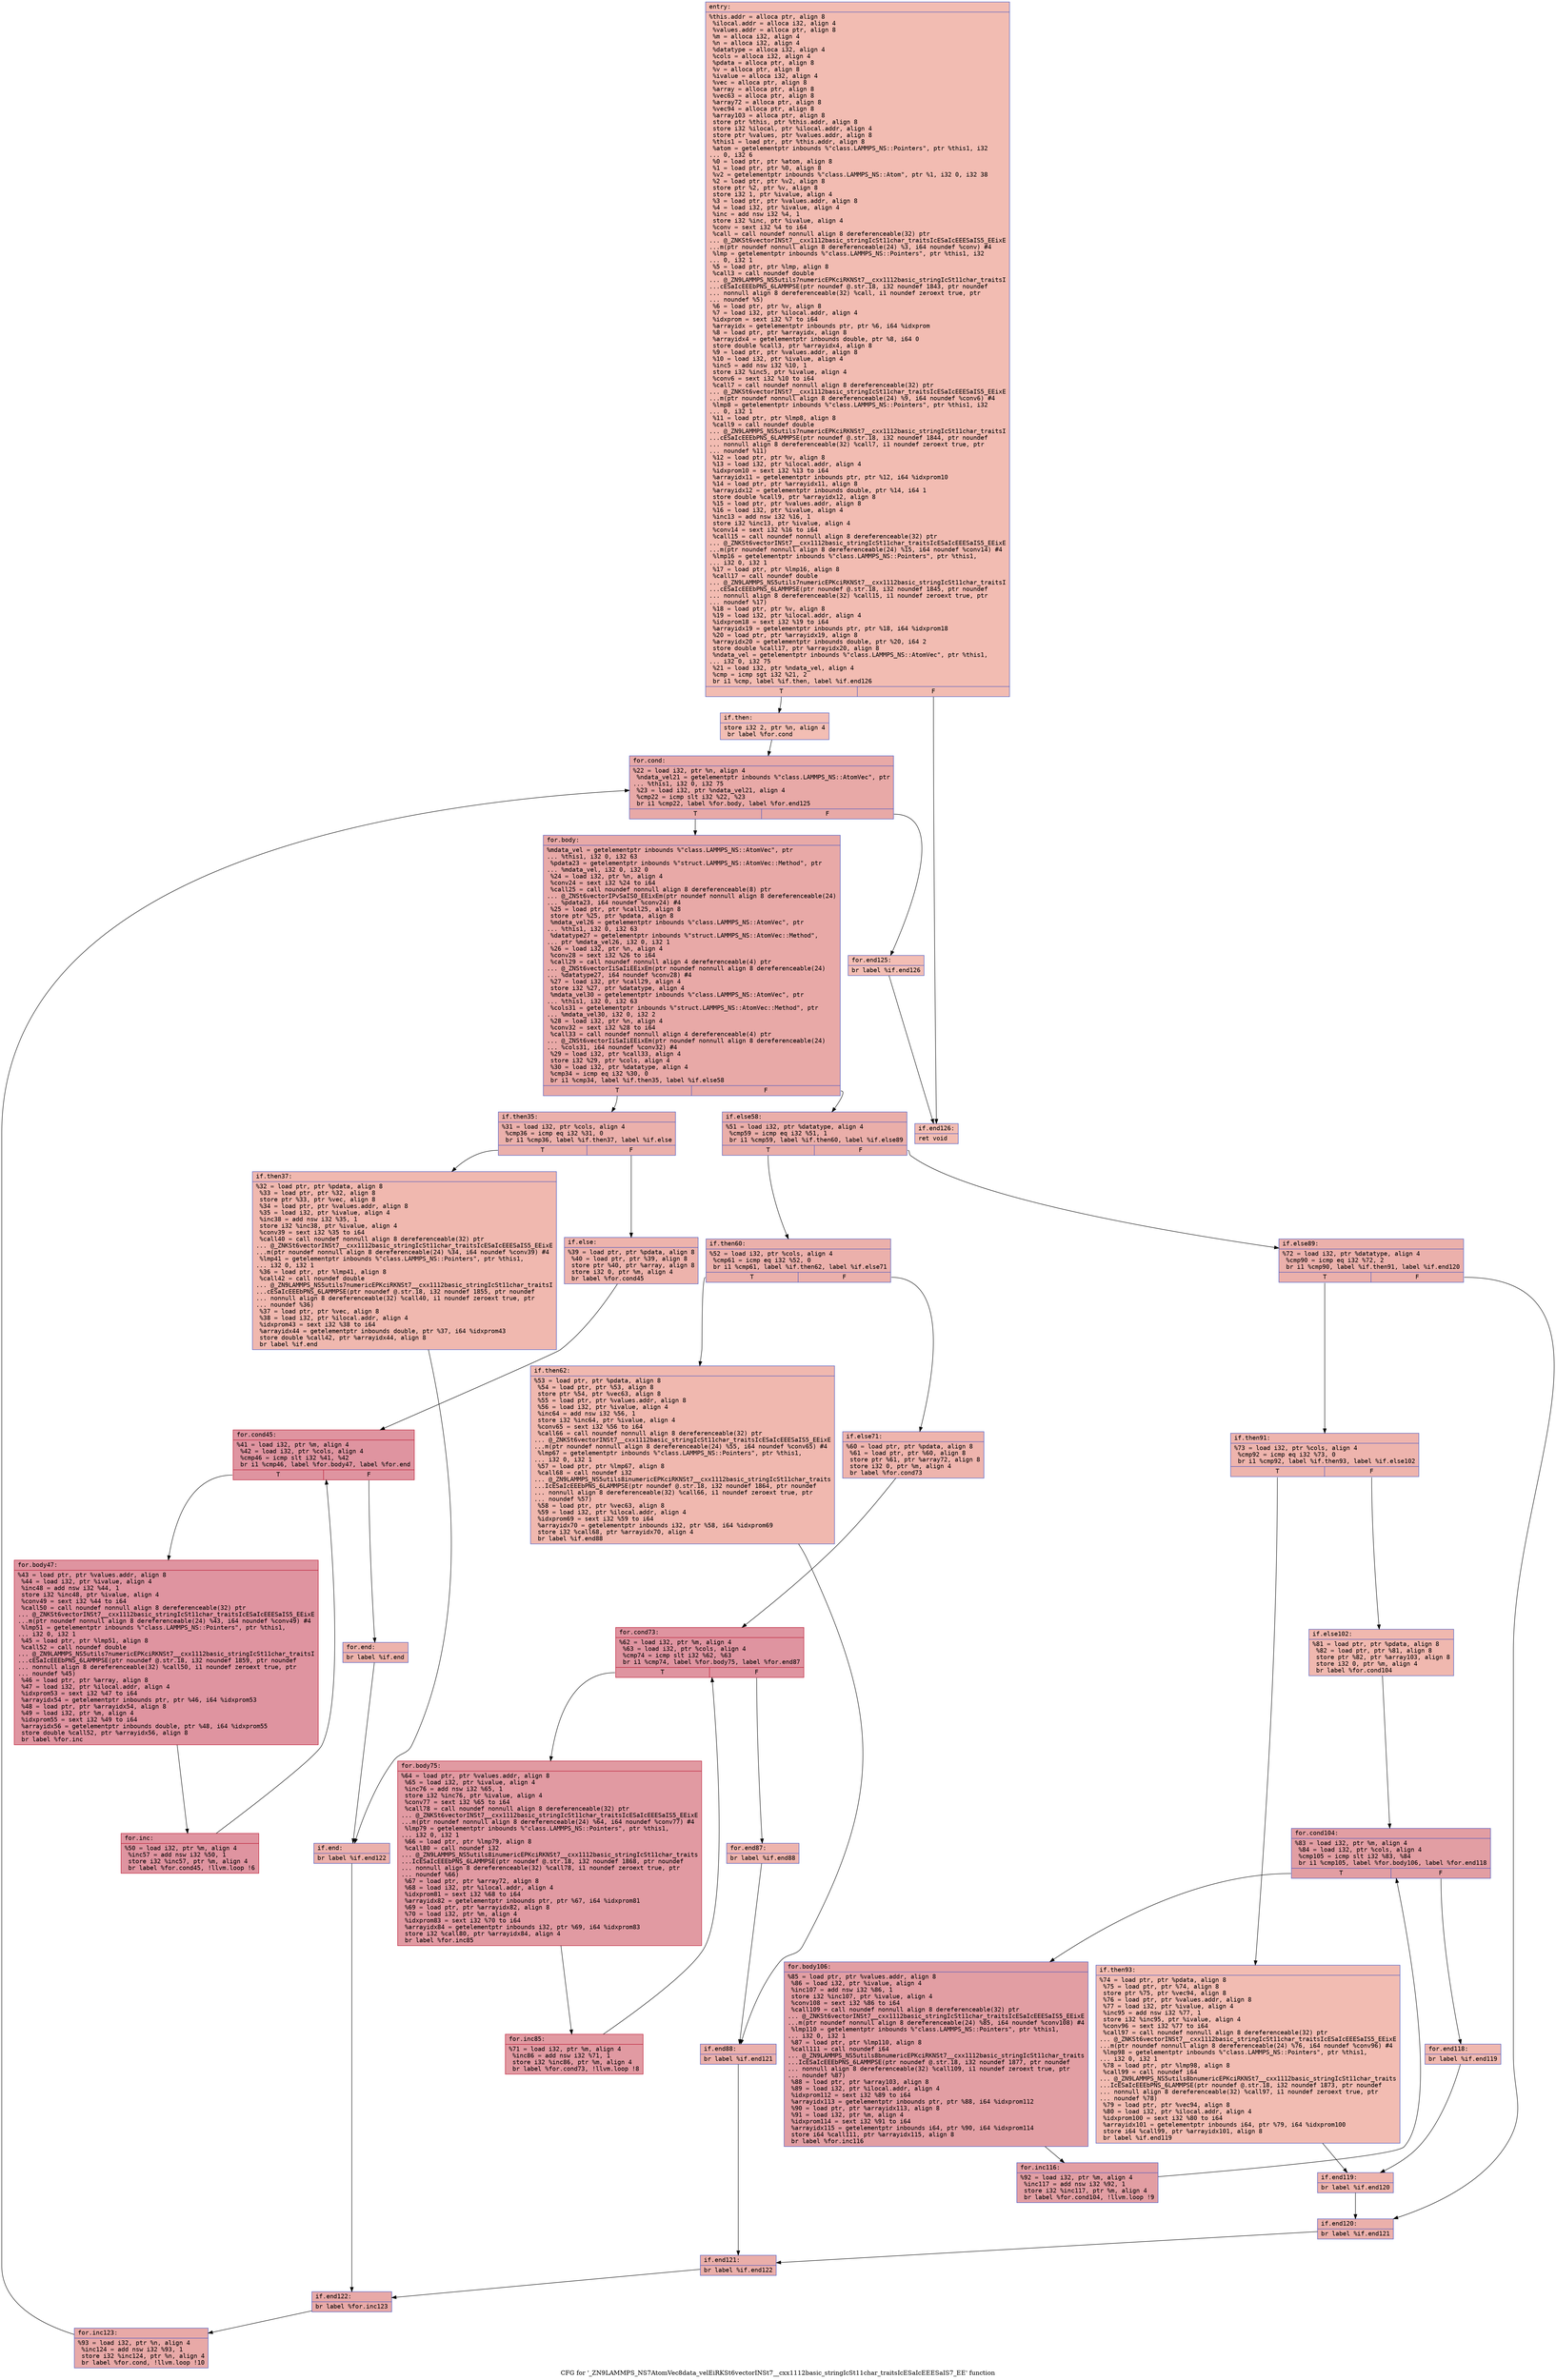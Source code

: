 digraph "CFG for '_ZN9LAMMPS_NS7AtomVec8data_velEiRKSt6vectorINSt7__cxx1112basic_stringIcSt11char_traitsIcESaIcEEESaIS7_EE' function" {
	label="CFG for '_ZN9LAMMPS_NS7AtomVec8data_velEiRKSt6vectorINSt7__cxx1112basic_stringIcSt11char_traitsIcESaIcEEESaIS7_EE' function";

	Node0x56285a9faa80 [shape=record,color="#3d50c3ff", style=filled, fillcolor="#e1675170" fontname="Courier",label="{entry:\l|  %this.addr = alloca ptr, align 8\l  %ilocal.addr = alloca i32, align 4\l  %values.addr = alloca ptr, align 8\l  %m = alloca i32, align 4\l  %n = alloca i32, align 4\l  %datatype = alloca i32, align 4\l  %cols = alloca i32, align 4\l  %pdata = alloca ptr, align 8\l  %v = alloca ptr, align 8\l  %ivalue = alloca i32, align 4\l  %vec = alloca ptr, align 8\l  %array = alloca ptr, align 8\l  %vec63 = alloca ptr, align 8\l  %array72 = alloca ptr, align 8\l  %vec94 = alloca ptr, align 8\l  %array103 = alloca ptr, align 8\l  store ptr %this, ptr %this.addr, align 8\l  store i32 %ilocal, ptr %ilocal.addr, align 4\l  store ptr %values, ptr %values.addr, align 8\l  %this1 = load ptr, ptr %this.addr, align 8\l  %atom = getelementptr inbounds %\"class.LAMMPS_NS::Pointers\", ptr %this1, i32\l... 0, i32 6\l  %0 = load ptr, ptr %atom, align 8\l  %1 = load ptr, ptr %0, align 8\l  %v2 = getelementptr inbounds %\"class.LAMMPS_NS::Atom\", ptr %1, i32 0, i32 38\l  %2 = load ptr, ptr %v2, align 8\l  store ptr %2, ptr %v, align 8\l  store i32 1, ptr %ivalue, align 4\l  %3 = load ptr, ptr %values.addr, align 8\l  %4 = load i32, ptr %ivalue, align 4\l  %inc = add nsw i32 %4, 1\l  store i32 %inc, ptr %ivalue, align 4\l  %conv = sext i32 %4 to i64\l  %call = call noundef nonnull align 8 dereferenceable(32) ptr\l... @_ZNKSt6vectorINSt7__cxx1112basic_stringIcSt11char_traitsIcESaIcEEESaIS5_EEixE\l...m(ptr noundef nonnull align 8 dereferenceable(24) %3, i64 noundef %conv) #4\l  %lmp = getelementptr inbounds %\"class.LAMMPS_NS::Pointers\", ptr %this1, i32\l... 0, i32 1\l  %5 = load ptr, ptr %lmp, align 8\l  %call3 = call noundef double\l... @_ZN9LAMMPS_NS5utils7numericEPKciRKNSt7__cxx1112basic_stringIcSt11char_traitsI\l...cESaIcEEEbPNS_6LAMMPSE(ptr noundef @.str.18, i32 noundef 1843, ptr noundef\l... nonnull align 8 dereferenceable(32) %call, i1 noundef zeroext true, ptr\l... noundef %5)\l  %6 = load ptr, ptr %v, align 8\l  %7 = load i32, ptr %ilocal.addr, align 4\l  %idxprom = sext i32 %7 to i64\l  %arrayidx = getelementptr inbounds ptr, ptr %6, i64 %idxprom\l  %8 = load ptr, ptr %arrayidx, align 8\l  %arrayidx4 = getelementptr inbounds double, ptr %8, i64 0\l  store double %call3, ptr %arrayidx4, align 8\l  %9 = load ptr, ptr %values.addr, align 8\l  %10 = load i32, ptr %ivalue, align 4\l  %inc5 = add nsw i32 %10, 1\l  store i32 %inc5, ptr %ivalue, align 4\l  %conv6 = sext i32 %10 to i64\l  %call7 = call noundef nonnull align 8 dereferenceable(32) ptr\l... @_ZNKSt6vectorINSt7__cxx1112basic_stringIcSt11char_traitsIcESaIcEEESaIS5_EEixE\l...m(ptr noundef nonnull align 8 dereferenceable(24) %9, i64 noundef %conv6) #4\l  %lmp8 = getelementptr inbounds %\"class.LAMMPS_NS::Pointers\", ptr %this1, i32\l... 0, i32 1\l  %11 = load ptr, ptr %lmp8, align 8\l  %call9 = call noundef double\l... @_ZN9LAMMPS_NS5utils7numericEPKciRKNSt7__cxx1112basic_stringIcSt11char_traitsI\l...cESaIcEEEbPNS_6LAMMPSE(ptr noundef @.str.18, i32 noundef 1844, ptr noundef\l... nonnull align 8 dereferenceable(32) %call7, i1 noundef zeroext true, ptr\l... noundef %11)\l  %12 = load ptr, ptr %v, align 8\l  %13 = load i32, ptr %ilocal.addr, align 4\l  %idxprom10 = sext i32 %13 to i64\l  %arrayidx11 = getelementptr inbounds ptr, ptr %12, i64 %idxprom10\l  %14 = load ptr, ptr %arrayidx11, align 8\l  %arrayidx12 = getelementptr inbounds double, ptr %14, i64 1\l  store double %call9, ptr %arrayidx12, align 8\l  %15 = load ptr, ptr %values.addr, align 8\l  %16 = load i32, ptr %ivalue, align 4\l  %inc13 = add nsw i32 %16, 1\l  store i32 %inc13, ptr %ivalue, align 4\l  %conv14 = sext i32 %16 to i64\l  %call15 = call noundef nonnull align 8 dereferenceable(32) ptr\l... @_ZNKSt6vectorINSt7__cxx1112basic_stringIcSt11char_traitsIcESaIcEEESaIS5_EEixE\l...m(ptr noundef nonnull align 8 dereferenceable(24) %15, i64 noundef %conv14) #4\l  %lmp16 = getelementptr inbounds %\"class.LAMMPS_NS::Pointers\", ptr %this1,\l... i32 0, i32 1\l  %17 = load ptr, ptr %lmp16, align 8\l  %call17 = call noundef double\l... @_ZN9LAMMPS_NS5utils7numericEPKciRKNSt7__cxx1112basic_stringIcSt11char_traitsI\l...cESaIcEEEbPNS_6LAMMPSE(ptr noundef @.str.18, i32 noundef 1845, ptr noundef\l... nonnull align 8 dereferenceable(32) %call15, i1 noundef zeroext true, ptr\l... noundef %17)\l  %18 = load ptr, ptr %v, align 8\l  %19 = load i32, ptr %ilocal.addr, align 4\l  %idxprom18 = sext i32 %19 to i64\l  %arrayidx19 = getelementptr inbounds ptr, ptr %18, i64 %idxprom18\l  %20 = load ptr, ptr %arrayidx19, align 8\l  %arrayidx20 = getelementptr inbounds double, ptr %20, i64 2\l  store double %call17, ptr %arrayidx20, align 8\l  %ndata_vel = getelementptr inbounds %\"class.LAMMPS_NS::AtomVec\", ptr %this1,\l... i32 0, i32 75\l  %21 = load i32, ptr %ndata_vel, align 4\l  %cmp = icmp sgt i32 %21, 2\l  br i1 %cmp, label %if.then, label %if.end126\l|{<s0>T|<s1>F}}"];
	Node0x56285a9faa80:s0 -> Node0x56285a86cc10[tooltip="entry -> if.then\nProbability 50.00%" ];
	Node0x56285a9faa80:s1 -> Node0x56285a9fbec0[tooltip="entry -> if.end126\nProbability 50.00%" ];
	Node0x56285a86cc10 [shape=record,color="#3d50c3ff", style=filled, fillcolor="#e36c5570" fontname="Courier",label="{if.then:\l|  store i32 2, ptr %n, align 4\l  br label %for.cond\l}"];
	Node0x56285a86cc10 -> Node0x56285a9fc090[tooltip="if.then -> for.cond\nProbability 100.00%" ];
	Node0x56285a9fc090 [shape=record,color="#3d50c3ff", style=filled, fillcolor="#ca3b3770" fontname="Courier",label="{for.cond:\l|  %22 = load i32, ptr %n, align 4\l  %ndata_vel21 = getelementptr inbounds %\"class.LAMMPS_NS::AtomVec\", ptr\l... %this1, i32 0, i32 75\l  %23 = load i32, ptr %ndata_vel21, align 4\l  %cmp22 = icmp slt i32 %22, %23\l  br i1 %cmp22, label %for.body, label %for.end125\l|{<s0>T|<s1>F}}"];
	Node0x56285a9fc090:s0 -> Node0x56285ab5e7a0[tooltip="for.cond -> for.body\nProbability 96.88%" ];
	Node0x56285a9fc090:s1 -> Node0x56285ab5e820[tooltip="for.cond -> for.end125\nProbability 3.12%" ];
	Node0x56285ab5e7a0 [shape=record,color="#3d50c3ff", style=filled, fillcolor="#ca3b3770" fontname="Courier",label="{for.body:\l|  %mdata_vel = getelementptr inbounds %\"class.LAMMPS_NS::AtomVec\", ptr\l... %this1, i32 0, i32 63\l  %pdata23 = getelementptr inbounds %\"struct.LAMMPS_NS::AtomVec::Method\", ptr\l... %mdata_vel, i32 0, i32 0\l  %24 = load i32, ptr %n, align 4\l  %conv24 = sext i32 %24 to i64\l  %call25 = call noundef nonnull align 8 dereferenceable(8) ptr\l... @_ZNSt6vectorIPvSaIS0_EEixEm(ptr noundef nonnull align 8 dereferenceable(24)\l... %pdata23, i64 noundef %conv24) #4\l  %25 = load ptr, ptr %call25, align 8\l  store ptr %25, ptr %pdata, align 8\l  %mdata_vel26 = getelementptr inbounds %\"class.LAMMPS_NS::AtomVec\", ptr\l... %this1, i32 0, i32 63\l  %datatype27 = getelementptr inbounds %\"struct.LAMMPS_NS::AtomVec::Method\",\l... ptr %mdata_vel26, i32 0, i32 1\l  %26 = load i32, ptr %n, align 4\l  %conv28 = sext i32 %26 to i64\l  %call29 = call noundef nonnull align 4 dereferenceable(4) ptr\l... @_ZNSt6vectorIiSaIiEEixEm(ptr noundef nonnull align 8 dereferenceable(24)\l... %datatype27, i64 noundef %conv28) #4\l  %27 = load i32, ptr %call29, align 4\l  store i32 %27, ptr %datatype, align 4\l  %mdata_vel30 = getelementptr inbounds %\"class.LAMMPS_NS::AtomVec\", ptr\l... %this1, i32 0, i32 63\l  %cols31 = getelementptr inbounds %\"struct.LAMMPS_NS::AtomVec::Method\", ptr\l... %mdata_vel30, i32 0, i32 2\l  %28 = load i32, ptr %n, align 4\l  %conv32 = sext i32 %28 to i64\l  %call33 = call noundef nonnull align 4 dereferenceable(4) ptr\l... @_ZNSt6vectorIiSaIiEEixEm(ptr noundef nonnull align 8 dereferenceable(24)\l... %cols31, i64 noundef %conv32) #4\l  %29 = load i32, ptr %call33, align 4\l  store i32 %29, ptr %cols, align 4\l  %30 = load i32, ptr %datatype, align 4\l  %cmp34 = icmp eq i32 %30, 0\l  br i1 %cmp34, label %if.then35, label %if.else58\l|{<s0>T|<s1>F}}"];
	Node0x56285ab5e7a0:s0 -> Node0x56285ab5fae0[tooltip="for.body -> if.then35\nProbability 37.50%" ];
	Node0x56285ab5e7a0:s1 -> Node0x56285ab5fb30[tooltip="for.body -> if.else58\nProbability 62.50%" ];
	Node0x56285ab5fae0 [shape=record,color="#3d50c3ff", style=filled, fillcolor="#d24b4070" fontname="Courier",label="{if.then35:\l|  %31 = load i32, ptr %cols, align 4\l  %cmp36 = icmp eq i32 %31, 0\l  br i1 %cmp36, label %if.then37, label %if.else\l|{<s0>T|<s1>F}}"];
	Node0x56285ab5fae0:s0 -> Node0x56285ab5fd60[tooltip="if.then35 -> if.then37\nProbability 37.50%" ];
	Node0x56285ab5fae0:s1 -> Node0x56285ab5fde0[tooltip="if.then35 -> if.else\nProbability 62.50%" ];
	Node0x56285ab5fd60 [shape=record,color="#3d50c3ff", style=filled, fillcolor="#dc5d4a70" fontname="Courier",label="{if.then37:\l|  %32 = load ptr, ptr %pdata, align 8\l  %33 = load ptr, ptr %32, align 8\l  store ptr %33, ptr %vec, align 8\l  %34 = load ptr, ptr %values.addr, align 8\l  %35 = load i32, ptr %ivalue, align 4\l  %inc38 = add nsw i32 %35, 1\l  store i32 %inc38, ptr %ivalue, align 4\l  %conv39 = sext i32 %35 to i64\l  %call40 = call noundef nonnull align 8 dereferenceable(32) ptr\l... @_ZNKSt6vectorINSt7__cxx1112basic_stringIcSt11char_traitsIcESaIcEEESaIS5_EEixE\l...m(ptr noundef nonnull align 8 dereferenceable(24) %34, i64 noundef %conv39) #4\l  %lmp41 = getelementptr inbounds %\"class.LAMMPS_NS::Pointers\", ptr %this1,\l... i32 0, i32 1\l  %36 = load ptr, ptr %lmp41, align 8\l  %call42 = call noundef double\l... @_ZN9LAMMPS_NS5utils7numericEPKciRKNSt7__cxx1112basic_stringIcSt11char_traitsI\l...cESaIcEEEbPNS_6LAMMPSE(ptr noundef @.str.18, i32 noundef 1855, ptr noundef\l... nonnull align 8 dereferenceable(32) %call40, i1 noundef zeroext true, ptr\l... noundef %36)\l  %37 = load ptr, ptr %vec, align 8\l  %38 = load i32, ptr %ilocal.addr, align 4\l  %idxprom43 = sext i32 %38 to i64\l  %arrayidx44 = getelementptr inbounds double, ptr %37, i64 %idxprom43\l  store double %call42, ptr %arrayidx44, align 8\l  br label %if.end\l}"];
	Node0x56285ab5fd60 -> Node0x56285ab60b90[tooltip="if.then37 -> if.end\nProbability 100.00%" ];
	Node0x56285ab5fde0 [shape=record,color="#3d50c3ff", style=filled, fillcolor="#d6524470" fontname="Courier",label="{if.else:\l|  %39 = load ptr, ptr %pdata, align 8\l  %40 = load ptr, ptr %39, align 8\l  store ptr %40, ptr %array, align 8\l  store i32 0, ptr %m, align 4\l  br label %for.cond45\l}"];
	Node0x56285ab5fde0 -> Node0x56285ab60e20[tooltip="if.else -> for.cond45\nProbability 100.00%" ];
	Node0x56285ab60e20 [shape=record,color="#b70d28ff", style=filled, fillcolor="#b70d2870" fontname="Courier",label="{for.cond45:\l|  %41 = load i32, ptr %m, align 4\l  %42 = load i32, ptr %cols, align 4\l  %cmp46 = icmp slt i32 %41, %42\l  br i1 %cmp46, label %for.body47, label %for.end\l|{<s0>T|<s1>F}}"];
	Node0x56285ab60e20:s0 -> Node0x56285ab610c0[tooltip="for.cond45 -> for.body47\nProbability 96.88%" ];
	Node0x56285ab60e20:s1 -> Node0x56285ab61140[tooltip="for.cond45 -> for.end\nProbability 3.12%" ];
	Node0x56285ab610c0 [shape=record,color="#b70d28ff", style=filled, fillcolor="#b70d2870" fontname="Courier",label="{for.body47:\l|  %43 = load ptr, ptr %values.addr, align 8\l  %44 = load i32, ptr %ivalue, align 4\l  %inc48 = add nsw i32 %44, 1\l  store i32 %inc48, ptr %ivalue, align 4\l  %conv49 = sext i32 %44 to i64\l  %call50 = call noundef nonnull align 8 dereferenceable(32) ptr\l... @_ZNKSt6vectorINSt7__cxx1112basic_stringIcSt11char_traitsIcESaIcEEESaIS5_EEixE\l...m(ptr noundef nonnull align 8 dereferenceable(24) %43, i64 noundef %conv49) #4\l  %lmp51 = getelementptr inbounds %\"class.LAMMPS_NS::Pointers\", ptr %this1,\l... i32 0, i32 1\l  %45 = load ptr, ptr %lmp51, align 8\l  %call52 = call noundef double\l... @_ZN9LAMMPS_NS5utils7numericEPKciRKNSt7__cxx1112basic_stringIcSt11char_traitsI\l...cESaIcEEEbPNS_6LAMMPSE(ptr noundef @.str.18, i32 noundef 1859, ptr noundef\l... nonnull align 8 dereferenceable(32) %call50, i1 noundef zeroext true, ptr\l... noundef %45)\l  %46 = load ptr, ptr %array, align 8\l  %47 = load i32, ptr %ilocal.addr, align 4\l  %idxprom53 = sext i32 %47 to i64\l  %arrayidx54 = getelementptr inbounds ptr, ptr %46, i64 %idxprom53\l  %48 = load ptr, ptr %arrayidx54, align 8\l  %49 = load i32, ptr %m, align 4\l  %idxprom55 = sext i32 %49 to i64\l  %arrayidx56 = getelementptr inbounds double, ptr %48, i64 %idxprom55\l  store double %call52, ptr %arrayidx56, align 8\l  br label %for.inc\l}"];
	Node0x56285ab610c0 -> Node0x56285ab62760[tooltip="for.body47 -> for.inc\nProbability 100.00%" ];
	Node0x56285ab62760 [shape=record,color="#b70d28ff", style=filled, fillcolor="#b70d2870" fontname="Courier",label="{for.inc:\l|  %50 = load i32, ptr %m, align 4\l  %inc57 = add nsw i32 %50, 1\l  store i32 %inc57, ptr %m, align 4\l  br label %for.cond45, !llvm.loop !6\l}"];
	Node0x56285ab62760 -> Node0x56285ab60e20[tooltip="for.inc -> for.cond45\nProbability 100.00%" ];
	Node0x56285ab61140 [shape=record,color="#3d50c3ff", style=filled, fillcolor="#d6524470" fontname="Courier",label="{for.end:\l|  br label %if.end\l}"];
	Node0x56285ab61140 -> Node0x56285ab60b90[tooltip="for.end -> if.end\nProbability 100.00%" ];
	Node0x56285ab60b90 [shape=record,color="#3d50c3ff", style=filled, fillcolor="#d24b4070" fontname="Courier",label="{if.end:\l|  br label %if.end122\l}"];
	Node0x56285ab60b90 -> Node0x56285ab5e1a0[tooltip="if.end -> if.end122\nProbability 100.00%" ];
	Node0x56285ab5fb30 [shape=record,color="#3d50c3ff", style=filled, fillcolor="#d0473d70" fontname="Courier",label="{if.else58:\l|  %51 = load i32, ptr %datatype, align 4\l  %cmp59 = icmp eq i32 %51, 1\l  br i1 %cmp59, label %if.then60, label %if.else89\l|{<s0>T|<s1>F}}"];
	Node0x56285ab5fb30:s0 -> Node0x56285ab5e3c0[tooltip="if.else58 -> if.then60\nProbability 50.00%" ];
	Node0x56285ab5fb30:s1 -> Node0x56285ab5e440[tooltip="if.else58 -> if.else89\nProbability 50.00%" ];
	Node0x56285ab5e3c0 [shape=record,color="#3d50c3ff", style=filled, fillcolor="#d24b4070" fontname="Courier",label="{if.then60:\l|  %52 = load i32, ptr %cols, align 4\l  %cmp61 = icmp eq i32 %52, 0\l  br i1 %cmp61, label %if.then62, label %if.else71\l|{<s0>T|<s1>F}}"];
	Node0x56285ab5e3c0:s0 -> Node0x56285ab63680[tooltip="if.then60 -> if.then62\nProbability 37.50%" ];
	Node0x56285ab5e3c0:s1 -> Node0x56285ab63700[tooltip="if.then60 -> if.else71\nProbability 62.50%" ];
	Node0x56285ab63680 [shape=record,color="#3d50c3ff", style=filled, fillcolor="#dc5d4a70" fontname="Courier",label="{if.then62:\l|  %53 = load ptr, ptr %pdata, align 8\l  %54 = load ptr, ptr %53, align 8\l  store ptr %54, ptr %vec63, align 8\l  %55 = load ptr, ptr %values.addr, align 8\l  %56 = load i32, ptr %ivalue, align 4\l  %inc64 = add nsw i32 %56, 1\l  store i32 %inc64, ptr %ivalue, align 4\l  %conv65 = sext i32 %56 to i64\l  %call66 = call noundef nonnull align 8 dereferenceable(32) ptr\l... @_ZNKSt6vectorINSt7__cxx1112basic_stringIcSt11char_traitsIcESaIcEEESaIS5_EEixE\l...m(ptr noundef nonnull align 8 dereferenceable(24) %55, i64 noundef %conv65) #4\l  %lmp67 = getelementptr inbounds %\"class.LAMMPS_NS::Pointers\", ptr %this1,\l... i32 0, i32 1\l  %57 = load ptr, ptr %lmp67, align 8\l  %call68 = call noundef i32\l... @_ZN9LAMMPS_NS5utils8inumericEPKciRKNSt7__cxx1112basic_stringIcSt11char_traits\l...IcESaIcEEEbPNS_6LAMMPSE(ptr noundef @.str.18, i32 noundef 1864, ptr noundef\l... nonnull align 8 dereferenceable(32) %call66, i1 noundef zeroext true, ptr\l... noundef %57)\l  %58 = load ptr, ptr %vec63, align 8\l  %59 = load i32, ptr %ilocal.addr, align 4\l  %idxprom69 = sext i32 %59 to i64\l  %arrayidx70 = getelementptr inbounds i32, ptr %58, i64 %idxprom69\l  store i32 %call68, ptr %arrayidx70, align 4\l  br label %if.end88\l}"];
	Node0x56285ab63680 -> Node0x56285ab644a0[tooltip="if.then62 -> if.end88\nProbability 100.00%" ];
	Node0x56285ab63700 [shape=record,color="#3d50c3ff", style=filled, fillcolor="#d8564670" fontname="Courier",label="{if.else71:\l|  %60 = load ptr, ptr %pdata, align 8\l  %61 = load ptr, ptr %60, align 8\l  store ptr %61, ptr %array72, align 8\l  store i32 0, ptr %m, align 4\l  br label %for.cond73\l}"];
	Node0x56285ab63700 -> Node0x56285ab64760[tooltip="if.else71 -> for.cond73\nProbability 100.00%" ];
	Node0x56285ab64760 [shape=record,color="#b70d28ff", style=filled, fillcolor="#b70d2870" fontname="Courier",label="{for.cond73:\l|  %62 = load i32, ptr %m, align 4\l  %63 = load i32, ptr %cols, align 4\l  %cmp74 = icmp slt i32 %62, %63\l  br i1 %cmp74, label %for.body75, label %for.end87\l|{<s0>T|<s1>F}}"];
	Node0x56285ab64760:s0 -> Node0x56285ab649e0[tooltip="for.cond73 -> for.body75\nProbability 96.88%" ];
	Node0x56285ab64760:s1 -> Node0x56285ab64a60[tooltip="for.cond73 -> for.end87\nProbability 3.12%" ];
	Node0x56285ab649e0 [shape=record,color="#b70d28ff", style=filled, fillcolor="#bb1b2c70" fontname="Courier",label="{for.body75:\l|  %64 = load ptr, ptr %values.addr, align 8\l  %65 = load i32, ptr %ivalue, align 4\l  %inc76 = add nsw i32 %65, 1\l  store i32 %inc76, ptr %ivalue, align 4\l  %conv77 = sext i32 %65 to i64\l  %call78 = call noundef nonnull align 8 dereferenceable(32) ptr\l... @_ZNKSt6vectorINSt7__cxx1112basic_stringIcSt11char_traitsIcESaIcEEESaIS5_EEixE\l...m(ptr noundef nonnull align 8 dereferenceable(24) %64, i64 noundef %conv77) #4\l  %lmp79 = getelementptr inbounds %\"class.LAMMPS_NS::Pointers\", ptr %this1,\l... i32 0, i32 1\l  %66 = load ptr, ptr %lmp79, align 8\l  %call80 = call noundef i32\l... @_ZN9LAMMPS_NS5utils8inumericEPKciRKNSt7__cxx1112basic_stringIcSt11char_traits\l...IcESaIcEEEbPNS_6LAMMPSE(ptr noundef @.str.18, i32 noundef 1868, ptr noundef\l... nonnull align 8 dereferenceable(32) %call78, i1 noundef zeroext true, ptr\l... noundef %66)\l  %67 = load ptr, ptr %array72, align 8\l  %68 = load i32, ptr %ilocal.addr, align 4\l  %idxprom81 = sext i32 %68 to i64\l  %arrayidx82 = getelementptr inbounds ptr, ptr %67, i64 %idxprom81\l  %69 = load ptr, ptr %arrayidx82, align 8\l  %70 = load i32, ptr %m, align 4\l  %idxprom83 = sext i32 %70 to i64\l  %arrayidx84 = getelementptr inbounds i32, ptr %69, i64 %idxprom83\l  store i32 %call80, ptr %arrayidx84, align 4\l  br label %for.inc85\l}"];
	Node0x56285ab649e0 -> Node0x56285ab658e0[tooltip="for.body75 -> for.inc85\nProbability 100.00%" ];
	Node0x56285ab658e0 [shape=record,color="#b70d28ff", style=filled, fillcolor="#bb1b2c70" fontname="Courier",label="{for.inc85:\l|  %71 = load i32, ptr %m, align 4\l  %inc86 = add nsw i32 %71, 1\l  store i32 %inc86, ptr %m, align 4\l  br label %for.cond73, !llvm.loop !8\l}"];
	Node0x56285ab658e0 -> Node0x56285ab64760[tooltip="for.inc85 -> for.cond73\nProbability 100.00%" ];
	Node0x56285ab64a60 [shape=record,color="#3d50c3ff", style=filled, fillcolor="#d8564670" fontname="Courier",label="{for.end87:\l|  br label %if.end88\l}"];
	Node0x56285ab64a60 -> Node0x56285ab644a0[tooltip="for.end87 -> if.end88\nProbability 100.00%" ];
	Node0x56285ab644a0 [shape=record,color="#3d50c3ff", style=filled, fillcolor="#d24b4070" fontname="Courier",label="{if.end88:\l|  br label %if.end121\l}"];
	Node0x56285ab644a0 -> Node0x56285ab65db0[tooltip="if.end88 -> if.end121\nProbability 100.00%" ];
	Node0x56285ab5e440 [shape=record,color="#3d50c3ff", style=filled, fillcolor="#d24b4070" fontname="Courier",label="{if.else89:\l|  %72 = load i32, ptr %datatype, align 4\l  %cmp90 = icmp eq i32 %72, 2\l  br i1 %cmp90, label %if.then91, label %if.end120\l|{<s0>T|<s1>F}}"];
	Node0x56285ab5e440:s0 -> Node0x56285ab65fd0[tooltip="if.else89 -> if.then91\nProbability 50.00%" ];
	Node0x56285ab5e440:s1 -> Node0x56285ab66050[tooltip="if.else89 -> if.end120\nProbability 50.00%" ];
	Node0x56285ab65fd0 [shape=record,color="#3d50c3ff", style=filled, fillcolor="#d8564670" fontname="Courier",label="{if.then91:\l|  %73 = load i32, ptr %cols, align 4\l  %cmp92 = icmp eq i32 %73, 0\l  br i1 %cmp92, label %if.then93, label %if.else102\l|{<s0>T|<s1>F}}"];
	Node0x56285ab65fd0:s0 -> Node0x56285ab662b0[tooltip="if.then91 -> if.then93\nProbability 37.50%" ];
	Node0x56285ab65fd0:s1 -> Node0x56285ab66330[tooltip="if.then91 -> if.else102\nProbability 62.50%" ];
	Node0x56285ab662b0 [shape=record,color="#3d50c3ff", style=filled, fillcolor="#e1675170" fontname="Courier",label="{if.then93:\l|  %74 = load ptr, ptr %pdata, align 8\l  %75 = load ptr, ptr %74, align 8\l  store ptr %75, ptr %vec94, align 8\l  %76 = load ptr, ptr %values.addr, align 8\l  %77 = load i32, ptr %ivalue, align 4\l  %inc95 = add nsw i32 %77, 1\l  store i32 %inc95, ptr %ivalue, align 4\l  %conv96 = sext i32 %77 to i64\l  %call97 = call noundef nonnull align 8 dereferenceable(32) ptr\l... @_ZNKSt6vectorINSt7__cxx1112basic_stringIcSt11char_traitsIcESaIcEEESaIS5_EEixE\l...m(ptr noundef nonnull align 8 dereferenceable(24) %76, i64 noundef %conv96) #4\l  %lmp98 = getelementptr inbounds %\"class.LAMMPS_NS::Pointers\", ptr %this1,\l... i32 0, i32 1\l  %78 = load ptr, ptr %lmp98, align 8\l  %call99 = call noundef i64\l... @_ZN9LAMMPS_NS5utils8bnumericEPKciRKNSt7__cxx1112basic_stringIcSt11char_traits\l...IcESaIcEEEbPNS_6LAMMPSE(ptr noundef @.str.18, i32 noundef 1873, ptr noundef\l... nonnull align 8 dereferenceable(32) %call97, i1 noundef zeroext true, ptr\l... noundef %78)\l  %79 = load ptr, ptr %vec94, align 8\l  %80 = load i32, ptr %ilocal.addr, align 4\l  %idxprom100 = sext i32 %80 to i64\l  %arrayidx101 = getelementptr inbounds i64, ptr %79, i64 %idxprom100\l  store i64 %call99, ptr %arrayidx101, align 8\l  br label %if.end119\l}"];
	Node0x56285ab662b0 -> Node0x56285ab670f0[tooltip="if.then93 -> if.end119\nProbability 100.00%" ];
	Node0x56285ab66330 [shape=record,color="#3d50c3ff", style=filled, fillcolor="#dc5d4a70" fontname="Courier",label="{if.else102:\l|  %81 = load ptr, ptr %pdata, align 8\l  %82 = load ptr, ptr %81, align 8\l  store ptr %82, ptr %array103, align 8\l  store i32 0, ptr %m, align 4\l  br label %for.cond104\l}"];
	Node0x56285ab66330 -> Node0x56285ab673b0[tooltip="if.else102 -> for.cond104\nProbability 100.00%" ];
	Node0x56285ab673b0 [shape=record,color="#3d50c3ff", style=filled, fillcolor="#be242e70" fontname="Courier",label="{for.cond104:\l|  %83 = load i32, ptr %m, align 4\l  %84 = load i32, ptr %cols, align 4\l  %cmp105 = icmp slt i32 %83, %84\l  br i1 %cmp105, label %for.body106, label %for.end118\l|{<s0>T|<s1>F}}"];
	Node0x56285ab673b0:s0 -> Node0x56285ab67630[tooltip="for.cond104 -> for.body106\nProbability 96.88%" ];
	Node0x56285ab673b0:s1 -> Node0x56285ab676b0[tooltip="for.cond104 -> for.end118\nProbability 3.12%" ];
	Node0x56285ab67630 [shape=record,color="#3d50c3ff", style=filled, fillcolor="#be242e70" fontname="Courier",label="{for.body106:\l|  %85 = load ptr, ptr %values.addr, align 8\l  %86 = load i32, ptr %ivalue, align 4\l  %inc107 = add nsw i32 %86, 1\l  store i32 %inc107, ptr %ivalue, align 4\l  %conv108 = sext i32 %86 to i64\l  %call109 = call noundef nonnull align 8 dereferenceable(32) ptr\l... @_ZNKSt6vectorINSt7__cxx1112basic_stringIcSt11char_traitsIcESaIcEEESaIS5_EEixE\l...m(ptr noundef nonnull align 8 dereferenceable(24) %85, i64 noundef %conv108) #4\l  %lmp110 = getelementptr inbounds %\"class.LAMMPS_NS::Pointers\", ptr %this1,\l... i32 0, i32 1\l  %87 = load ptr, ptr %lmp110, align 8\l  %call111 = call noundef i64\l... @_ZN9LAMMPS_NS5utils8bnumericEPKciRKNSt7__cxx1112basic_stringIcSt11char_traits\l...IcESaIcEEEbPNS_6LAMMPSE(ptr noundef @.str.18, i32 noundef 1877, ptr noundef\l... nonnull align 8 dereferenceable(32) %call109, i1 noundef zeroext true, ptr\l... noundef %87)\l  %88 = load ptr, ptr %array103, align 8\l  %89 = load i32, ptr %ilocal.addr, align 4\l  %idxprom112 = sext i32 %89 to i64\l  %arrayidx113 = getelementptr inbounds ptr, ptr %88, i64 %idxprom112\l  %90 = load ptr, ptr %arrayidx113, align 8\l  %91 = load i32, ptr %m, align 4\l  %idxprom114 = sext i32 %91 to i64\l  %arrayidx115 = getelementptr inbounds i64, ptr %90, i64 %idxprom114\l  store i64 %call111, ptr %arrayidx115, align 8\l  br label %for.inc116\l}"];
	Node0x56285ab67630 -> Node0x56285ab68530[tooltip="for.body106 -> for.inc116\nProbability 100.00%" ];
	Node0x56285ab68530 [shape=record,color="#3d50c3ff", style=filled, fillcolor="#be242e70" fontname="Courier",label="{for.inc116:\l|  %92 = load i32, ptr %m, align 4\l  %inc117 = add nsw i32 %92, 1\l  store i32 %inc117, ptr %m, align 4\l  br label %for.cond104, !llvm.loop !9\l}"];
	Node0x56285ab68530 -> Node0x56285ab673b0[tooltip="for.inc116 -> for.cond104\nProbability 100.00%" ];
	Node0x56285ab676b0 [shape=record,color="#3d50c3ff", style=filled, fillcolor="#dc5d4a70" fontname="Courier",label="{for.end118:\l|  br label %if.end119\l}"];
	Node0x56285ab676b0 -> Node0x56285ab670f0[tooltip="for.end118 -> if.end119\nProbability 100.00%" ];
	Node0x56285ab670f0 [shape=record,color="#3d50c3ff", style=filled, fillcolor="#d8564670" fontname="Courier",label="{if.end119:\l|  br label %if.end120\l}"];
	Node0x56285ab670f0 -> Node0x56285ab66050[tooltip="if.end119 -> if.end120\nProbability 100.00%" ];
	Node0x56285ab66050 [shape=record,color="#3d50c3ff", style=filled, fillcolor="#d24b4070" fontname="Courier",label="{if.end120:\l|  br label %if.end121\l}"];
	Node0x56285ab66050 -> Node0x56285ab65db0[tooltip="if.end120 -> if.end121\nProbability 100.00%" ];
	Node0x56285ab65db0 [shape=record,color="#3d50c3ff", style=filled, fillcolor="#d0473d70" fontname="Courier",label="{if.end121:\l|  br label %if.end122\l}"];
	Node0x56285ab65db0 -> Node0x56285ab5e1a0[tooltip="if.end121 -> if.end122\nProbability 100.00%" ];
	Node0x56285ab5e1a0 [shape=record,color="#3d50c3ff", style=filled, fillcolor="#ca3b3770" fontname="Courier",label="{if.end122:\l|  br label %for.inc123\l}"];
	Node0x56285ab5e1a0 -> Node0x56285ab68b50[tooltip="if.end122 -> for.inc123\nProbability 100.00%" ];
	Node0x56285ab68b50 [shape=record,color="#3d50c3ff", style=filled, fillcolor="#ca3b3770" fontname="Courier",label="{for.inc123:\l|  %93 = load i32, ptr %n, align 4\l  %inc124 = add nsw i32 %93, 1\l  store i32 %inc124, ptr %n, align 4\l  br label %for.cond, !llvm.loop !10\l}"];
	Node0x56285ab68b50 -> Node0x56285a9fc090[tooltip="for.inc123 -> for.cond\nProbability 100.00%" ];
	Node0x56285ab5e820 [shape=record,color="#3d50c3ff", style=filled, fillcolor="#e36c5570" fontname="Courier",label="{for.end125:\l|  br label %if.end126\l}"];
	Node0x56285ab5e820 -> Node0x56285a9fbec0[tooltip="for.end125 -> if.end126\nProbability 100.00%" ];
	Node0x56285a9fbec0 [shape=record,color="#3d50c3ff", style=filled, fillcolor="#e1675170" fontname="Courier",label="{if.end126:\l|  ret void\l}"];
}
